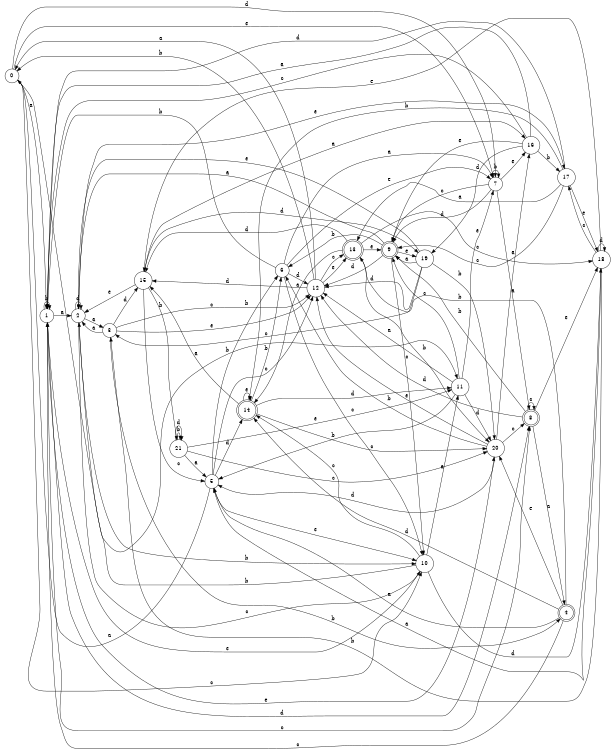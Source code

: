 digraph n18_6 {
__start0 [label="" shape="none"];

rankdir=LR;
size="8,5";

s0 [style="filled", color="black", fillcolor="white" shape="circle", label="0"];
s1 [style="filled", color="black", fillcolor="white" shape="circle", label="1"];
s2 [style="filled", color="black", fillcolor="white" shape="circle", label="2"];
s3 [style="filled", color="black", fillcolor="white" shape="circle", label="3"];
s4 [style="rounded,filled", color="black", fillcolor="white" shape="doublecircle", label="4"];
s5 [style="filled", color="black", fillcolor="white" shape="circle", label="5"];
s6 [style="filled", color="black", fillcolor="white" shape="circle", label="6"];
s7 [style="filled", color="black", fillcolor="white" shape="circle", label="7"];
s8 [style="rounded,filled", color="black", fillcolor="white" shape="doublecircle", label="8"];
s9 [style="rounded,filled", color="black", fillcolor="white" shape="doublecircle", label="9"];
s10 [style="filled", color="black", fillcolor="white" shape="circle", label="10"];
s11 [style="filled", color="black", fillcolor="white" shape="circle", label="11"];
s12 [style="filled", color="black", fillcolor="white" shape="circle", label="12"];
s13 [style="rounded,filled", color="black", fillcolor="white" shape="doublecircle", label="13"];
s14 [style="rounded,filled", color="black", fillcolor="white" shape="doublecircle", label="14"];
s15 [style="filled", color="black", fillcolor="white" shape="circle", label="15"];
s16 [style="filled", color="black", fillcolor="white" shape="circle", label="16"];
s17 [style="filled", color="black", fillcolor="white" shape="circle", label="17"];
s18 [style="filled", color="black", fillcolor="white" shape="circle", label="18"];
s19 [style="filled", color="black", fillcolor="white" shape="circle", label="19"];
s20 [style="filled", color="black", fillcolor="white" shape="circle", label="20"];
s21 [style="filled", color="black", fillcolor="white" shape="circle", label="21"];
s0 -> s1 [label="a"];
s0 -> s11 [label="b"];
s0 -> s10 [label="c"];
s0 -> s7 [label="d"];
s0 -> s7 [label="e"];
s1 -> s2 [label="a"];
s1 -> s1 [label="b"];
s1 -> s8 [label="c"];
s1 -> s8 [label="d"];
s1 -> s20 [label="e"];
s2 -> s3 [label="a"];
s2 -> s10 [label="b"];
s2 -> s10 [label="c"];
s2 -> s2 [label="d"];
s2 -> s17 [label="e"];
s3 -> s2 [label="a"];
s3 -> s4 [label="b"];
s3 -> s12 [label="c"];
s3 -> s15 [label="d"];
s3 -> s12 [label="e"];
s4 -> s5 [label="a"];
s4 -> s13 [label="b"];
s4 -> s1 [label="c"];
s4 -> s14 [label="d"];
s4 -> s20 [label="e"];
s5 -> s0 [label="a"];
s5 -> s6 [label="b"];
s5 -> s12 [label="c"];
s5 -> s14 [label="d"];
s5 -> s10 [label="e"];
s6 -> s7 [label="a"];
s6 -> s1 [label="b"];
s6 -> s10 [label="c"];
s6 -> s12 [label="d"];
s6 -> s7 [label="e"];
s7 -> s8 [label="a"];
s7 -> s7 [label="b"];
s7 -> s9 [label="c"];
s7 -> s9 [label="d"];
s7 -> s16 [label="e"];
s8 -> s4 [label="a"];
s8 -> s9 [label="b"];
s8 -> s8 [label="c"];
s8 -> s12 [label="d"];
s8 -> s18 [label="e"];
s9 -> s2 [label="a"];
s9 -> s6 [label="b"];
s9 -> s10 [label="c"];
s9 -> s12 [label="d"];
s9 -> s19 [label="e"];
s10 -> s11 [label="a"];
s10 -> s2 [label="b"];
s10 -> s14 [label="c"];
s10 -> s18 [label="d"];
s10 -> s1 [label="e"];
s11 -> s12 [label="a"];
s11 -> s5 [label="b"];
s11 -> s9 [label="c"];
s11 -> s20 [label="d"];
s11 -> s7 [label="e"];
s12 -> s0 [label="a"];
s12 -> s0 [label="b"];
s12 -> s13 [label="c"];
s12 -> s15 [label="d"];
s12 -> s13 [label="e"];
s13 -> s14 [label="a"];
s13 -> s20 [label="b"];
s13 -> s18 [label="c"];
s13 -> s15 [label="d"];
s13 -> s9 [label="e"];
s14 -> s15 [label="a"];
s14 -> s6 [label="b"];
s14 -> s20 [label="c"];
s14 -> s11 [label="d"];
s14 -> s14 [label="e"];
s15 -> s16 [label="a"];
s15 -> s21 [label="b"];
s15 -> s5 [label="c"];
s15 -> s19 [label="d"];
s15 -> s2 [label="e"];
s16 -> s1 [label="a"];
s16 -> s17 [label="b"];
s16 -> s1 [label="c"];
s16 -> s19 [label="d"];
s16 -> s9 [label="e"];
s17 -> s13 [label="a"];
s17 -> s14 [label="b"];
s17 -> s9 [label="c"];
s17 -> s1 [label="d"];
s17 -> s18 [label="e"];
s18 -> s5 [label="a"];
s18 -> s3 [label="b"];
s18 -> s17 [label="c"];
s18 -> s18 [label="d"];
s18 -> s15 [label="e"];
s19 -> s9 [label="a"];
s19 -> s20 [label="b"];
s19 -> s3 [label="c"];
s19 -> s12 [label="d"];
s19 -> s2 [label="e"];
s20 -> s16 [label="a"];
s20 -> s6 [label="b"];
s20 -> s8 [label="c"];
s20 -> s5 [label="d"];
s20 -> s12 [label="e"];
s21 -> s5 [label="a"];
s21 -> s21 [label="b"];
s21 -> s20 [label="c"];
s21 -> s21 [label="d"];
s21 -> s11 [label="e"];

}
